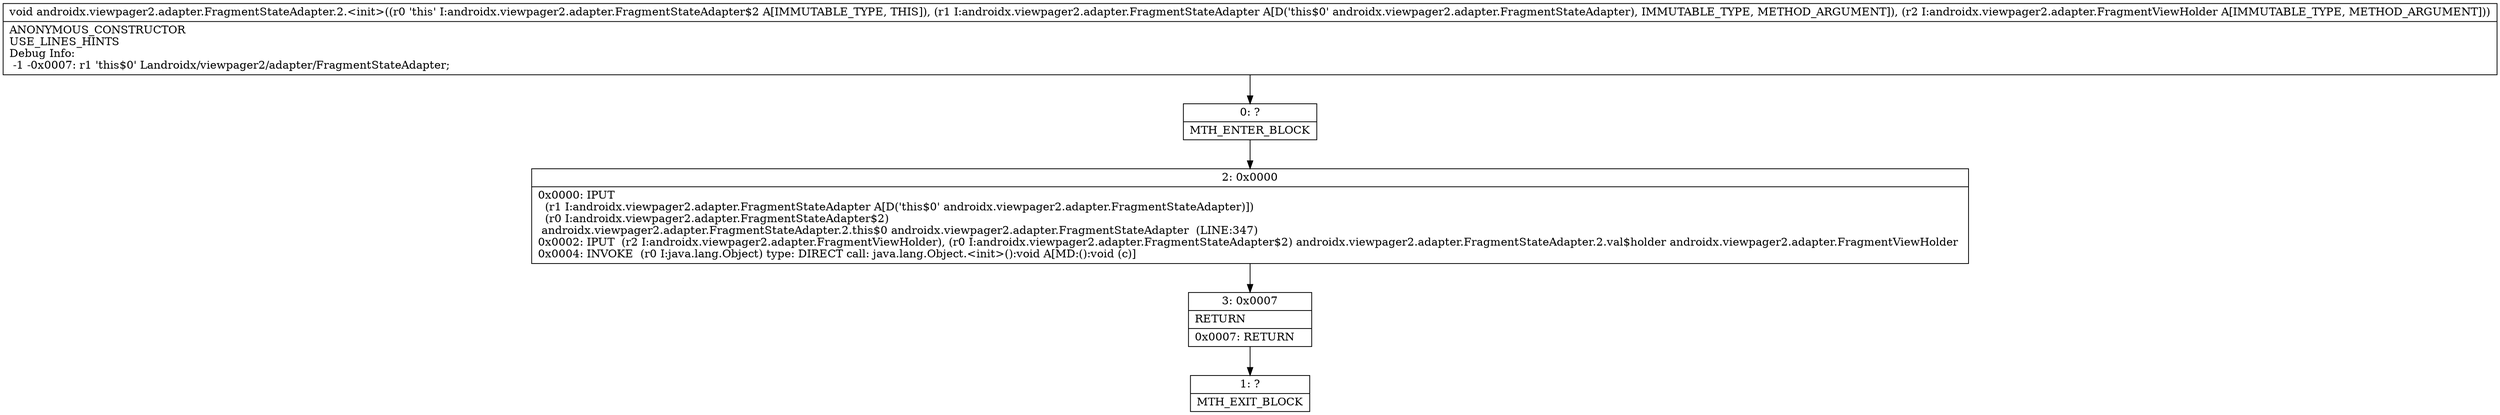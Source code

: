 digraph "CFG forandroidx.viewpager2.adapter.FragmentStateAdapter.2.\<init\>(Landroidx\/viewpager2\/adapter\/FragmentStateAdapter;Landroidx\/viewpager2\/adapter\/FragmentViewHolder;)V" {
Node_0 [shape=record,label="{0\:\ ?|MTH_ENTER_BLOCK\l}"];
Node_2 [shape=record,label="{2\:\ 0x0000|0x0000: IPUT  \l  (r1 I:androidx.viewpager2.adapter.FragmentStateAdapter A[D('this$0' androidx.viewpager2.adapter.FragmentStateAdapter)])\l  (r0 I:androidx.viewpager2.adapter.FragmentStateAdapter$2)\l androidx.viewpager2.adapter.FragmentStateAdapter.2.this$0 androidx.viewpager2.adapter.FragmentStateAdapter  (LINE:347)\l0x0002: IPUT  (r2 I:androidx.viewpager2.adapter.FragmentViewHolder), (r0 I:androidx.viewpager2.adapter.FragmentStateAdapter$2) androidx.viewpager2.adapter.FragmentStateAdapter.2.val$holder androidx.viewpager2.adapter.FragmentViewHolder \l0x0004: INVOKE  (r0 I:java.lang.Object) type: DIRECT call: java.lang.Object.\<init\>():void A[MD:():void (c)]\l}"];
Node_3 [shape=record,label="{3\:\ 0x0007|RETURN\l|0x0007: RETURN   \l}"];
Node_1 [shape=record,label="{1\:\ ?|MTH_EXIT_BLOCK\l}"];
MethodNode[shape=record,label="{void androidx.viewpager2.adapter.FragmentStateAdapter.2.\<init\>((r0 'this' I:androidx.viewpager2.adapter.FragmentStateAdapter$2 A[IMMUTABLE_TYPE, THIS]), (r1 I:androidx.viewpager2.adapter.FragmentStateAdapter A[D('this$0' androidx.viewpager2.adapter.FragmentStateAdapter), IMMUTABLE_TYPE, METHOD_ARGUMENT]), (r2 I:androidx.viewpager2.adapter.FragmentViewHolder A[IMMUTABLE_TYPE, METHOD_ARGUMENT]))  | ANONYMOUS_CONSTRUCTOR\lUSE_LINES_HINTS\lDebug Info:\l  \-1 \-0x0007: r1 'this$0' Landroidx\/viewpager2\/adapter\/FragmentStateAdapter;\l}"];
MethodNode -> Node_0;Node_0 -> Node_2;
Node_2 -> Node_3;
Node_3 -> Node_1;
}

